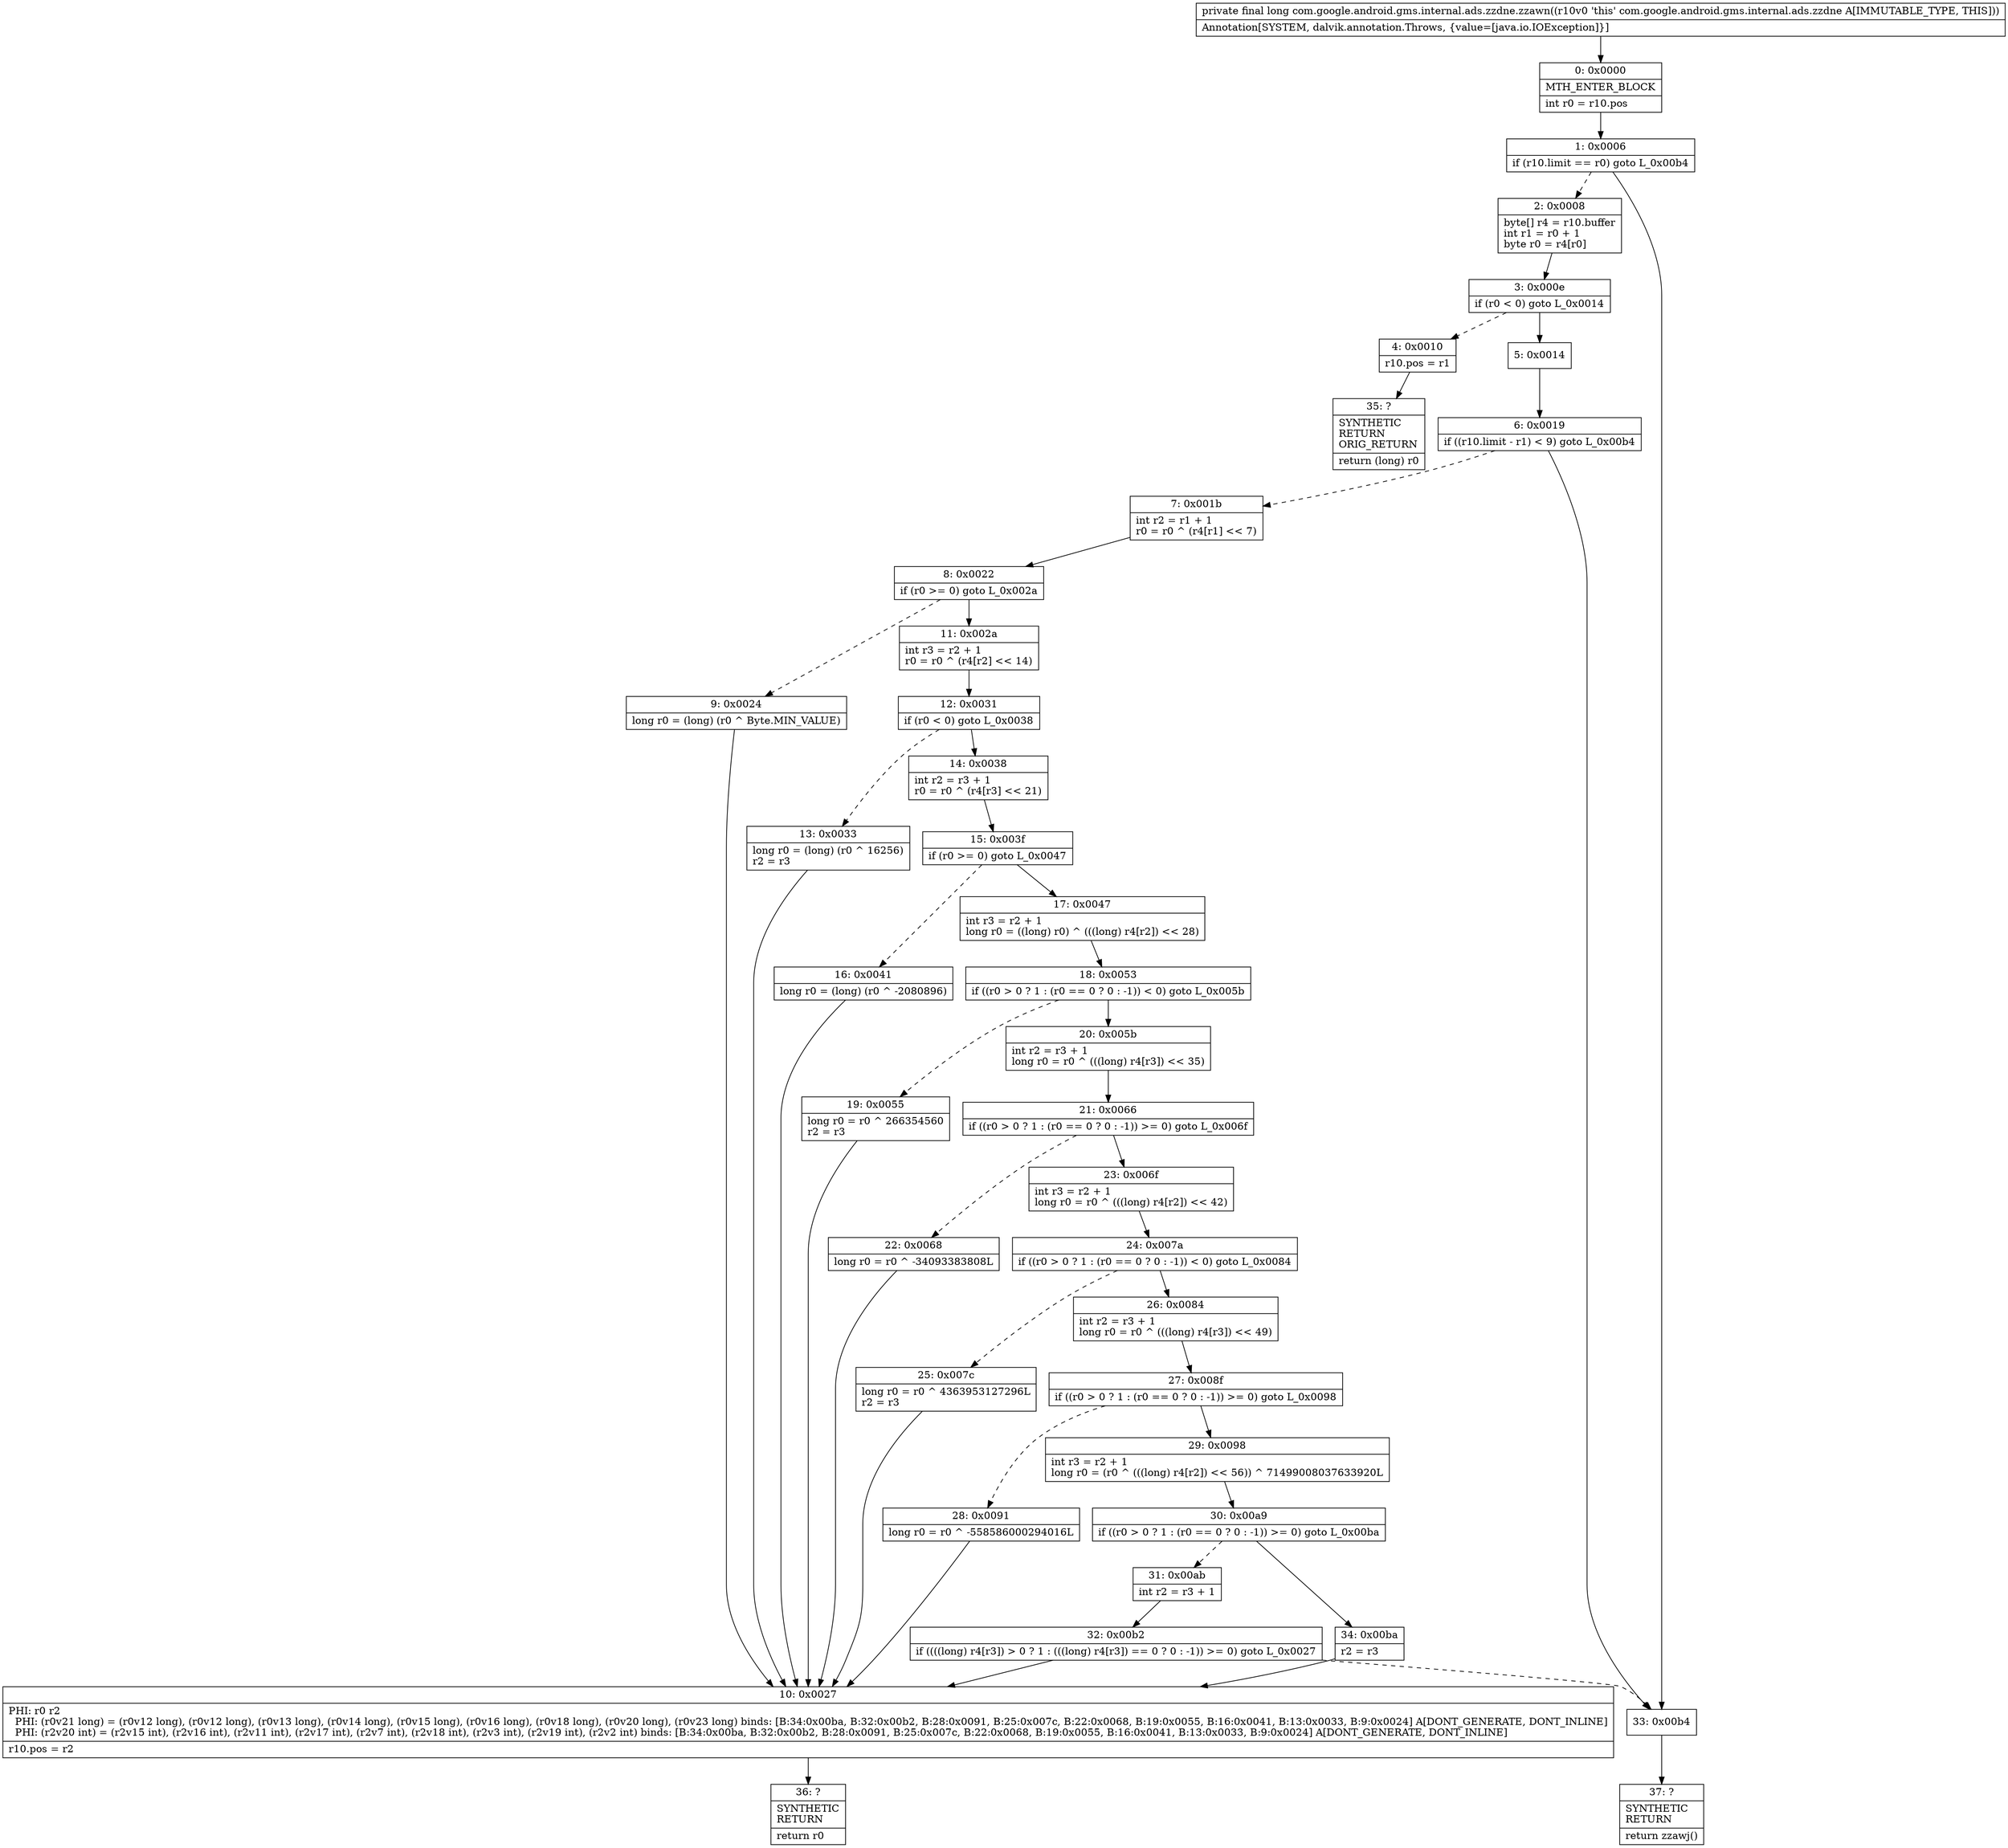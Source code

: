 digraph "CFG forcom.google.android.gms.internal.ads.zzdne.zzawn()J" {
Node_0 [shape=record,label="{0\:\ 0x0000|MTH_ENTER_BLOCK\l|int r0 = r10.pos\l}"];
Node_1 [shape=record,label="{1\:\ 0x0006|if (r10.limit == r0) goto L_0x00b4\l}"];
Node_2 [shape=record,label="{2\:\ 0x0008|byte[] r4 = r10.buffer\lint r1 = r0 + 1\lbyte r0 = r4[r0]\l}"];
Node_3 [shape=record,label="{3\:\ 0x000e|if (r0 \< 0) goto L_0x0014\l}"];
Node_4 [shape=record,label="{4\:\ 0x0010|r10.pos = r1\l}"];
Node_5 [shape=record,label="{5\:\ 0x0014}"];
Node_6 [shape=record,label="{6\:\ 0x0019|if ((r10.limit \- r1) \< 9) goto L_0x00b4\l}"];
Node_7 [shape=record,label="{7\:\ 0x001b|int r2 = r1 + 1\lr0 = r0 ^ (r4[r1] \<\< 7)\l}"];
Node_8 [shape=record,label="{8\:\ 0x0022|if (r0 \>= 0) goto L_0x002a\l}"];
Node_9 [shape=record,label="{9\:\ 0x0024|long r0 = (long) (r0 ^ Byte.MIN_VALUE)\l}"];
Node_10 [shape=record,label="{10\:\ 0x0027|PHI: r0 r2 \l  PHI: (r0v21 long) = (r0v12 long), (r0v12 long), (r0v13 long), (r0v14 long), (r0v15 long), (r0v16 long), (r0v18 long), (r0v20 long), (r0v23 long) binds: [B:34:0x00ba, B:32:0x00b2, B:28:0x0091, B:25:0x007c, B:22:0x0068, B:19:0x0055, B:16:0x0041, B:13:0x0033, B:9:0x0024] A[DONT_GENERATE, DONT_INLINE]\l  PHI: (r2v20 int) = (r2v15 int), (r2v16 int), (r2v11 int), (r2v17 int), (r2v7 int), (r2v18 int), (r2v3 int), (r2v19 int), (r2v2 int) binds: [B:34:0x00ba, B:32:0x00b2, B:28:0x0091, B:25:0x007c, B:22:0x0068, B:19:0x0055, B:16:0x0041, B:13:0x0033, B:9:0x0024] A[DONT_GENERATE, DONT_INLINE]\l|r10.pos = r2\l}"];
Node_11 [shape=record,label="{11\:\ 0x002a|int r3 = r2 + 1\lr0 = r0 ^ (r4[r2] \<\< 14)\l}"];
Node_12 [shape=record,label="{12\:\ 0x0031|if (r0 \< 0) goto L_0x0038\l}"];
Node_13 [shape=record,label="{13\:\ 0x0033|long r0 = (long) (r0 ^ 16256)\lr2 = r3\l}"];
Node_14 [shape=record,label="{14\:\ 0x0038|int r2 = r3 + 1\lr0 = r0 ^ (r4[r3] \<\< 21)\l}"];
Node_15 [shape=record,label="{15\:\ 0x003f|if (r0 \>= 0) goto L_0x0047\l}"];
Node_16 [shape=record,label="{16\:\ 0x0041|long r0 = (long) (r0 ^ \-2080896)\l}"];
Node_17 [shape=record,label="{17\:\ 0x0047|int r3 = r2 + 1\llong r0 = ((long) r0) ^ (((long) r4[r2]) \<\< 28)\l}"];
Node_18 [shape=record,label="{18\:\ 0x0053|if ((r0 \> 0 ? 1 : (r0 == 0 ? 0 : \-1)) \< 0) goto L_0x005b\l}"];
Node_19 [shape=record,label="{19\:\ 0x0055|long r0 = r0 ^ 266354560\lr2 = r3\l}"];
Node_20 [shape=record,label="{20\:\ 0x005b|int r2 = r3 + 1\llong r0 = r0 ^ (((long) r4[r3]) \<\< 35)\l}"];
Node_21 [shape=record,label="{21\:\ 0x0066|if ((r0 \> 0 ? 1 : (r0 == 0 ? 0 : \-1)) \>= 0) goto L_0x006f\l}"];
Node_22 [shape=record,label="{22\:\ 0x0068|long r0 = r0 ^ \-34093383808L\l}"];
Node_23 [shape=record,label="{23\:\ 0x006f|int r3 = r2 + 1\llong r0 = r0 ^ (((long) r4[r2]) \<\< 42)\l}"];
Node_24 [shape=record,label="{24\:\ 0x007a|if ((r0 \> 0 ? 1 : (r0 == 0 ? 0 : \-1)) \< 0) goto L_0x0084\l}"];
Node_25 [shape=record,label="{25\:\ 0x007c|long r0 = r0 ^ 4363953127296L\lr2 = r3\l}"];
Node_26 [shape=record,label="{26\:\ 0x0084|int r2 = r3 + 1\llong r0 = r0 ^ (((long) r4[r3]) \<\< 49)\l}"];
Node_27 [shape=record,label="{27\:\ 0x008f|if ((r0 \> 0 ? 1 : (r0 == 0 ? 0 : \-1)) \>= 0) goto L_0x0098\l}"];
Node_28 [shape=record,label="{28\:\ 0x0091|long r0 = r0 ^ \-558586000294016L\l}"];
Node_29 [shape=record,label="{29\:\ 0x0098|int r3 = r2 + 1\llong r0 = (r0 ^ (((long) r4[r2]) \<\< 56)) ^ 71499008037633920L\l}"];
Node_30 [shape=record,label="{30\:\ 0x00a9|if ((r0 \> 0 ? 1 : (r0 == 0 ? 0 : \-1)) \>= 0) goto L_0x00ba\l}"];
Node_31 [shape=record,label="{31\:\ 0x00ab|int r2 = r3 + 1\l}"];
Node_32 [shape=record,label="{32\:\ 0x00b2|if ((((long) r4[r3]) \> 0 ? 1 : (((long) r4[r3]) == 0 ? 0 : \-1)) \>= 0) goto L_0x0027\l}"];
Node_33 [shape=record,label="{33\:\ 0x00b4}"];
Node_34 [shape=record,label="{34\:\ 0x00ba|r2 = r3\l}"];
Node_35 [shape=record,label="{35\:\ ?|SYNTHETIC\lRETURN\lORIG_RETURN\l|return (long) r0\l}"];
Node_36 [shape=record,label="{36\:\ ?|SYNTHETIC\lRETURN\l|return r0\l}"];
Node_37 [shape=record,label="{37\:\ ?|SYNTHETIC\lRETURN\l|return zzawj()\l}"];
MethodNode[shape=record,label="{private final long com.google.android.gms.internal.ads.zzdne.zzawn((r10v0 'this' com.google.android.gms.internal.ads.zzdne A[IMMUTABLE_TYPE, THIS]))  | Annotation[SYSTEM, dalvik.annotation.Throws, \{value=[java.io.IOException]\}]\l}"];
MethodNode -> Node_0;
Node_0 -> Node_1;
Node_1 -> Node_2[style=dashed];
Node_1 -> Node_33;
Node_2 -> Node_3;
Node_3 -> Node_4[style=dashed];
Node_3 -> Node_5;
Node_4 -> Node_35;
Node_5 -> Node_6;
Node_6 -> Node_7[style=dashed];
Node_6 -> Node_33;
Node_7 -> Node_8;
Node_8 -> Node_9[style=dashed];
Node_8 -> Node_11;
Node_9 -> Node_10;
Node_10 -> Node_36;
Node_11 -> Node_12;
Node_12 -> Node_13[style=dashed];
Node_12 -> Node_14;
Node_13 -> Node_10;
Node_14 -> Node_15;
Node_15 -> Node_16[style=dashed];
Node_15 -> Node_17;
Node_16 -> Node_10;
Node_17 -> Node_18;
Node_18 -> Node_19[style=dashed];
Node_18 -> Node_20;
Node_19 -> Node_10;
Node_20 -> Node_21;
Node_21 -> Node_22[style=dashed];
Node_21 -> Node_23;
Node_22 -> Node_10;
Node_23 -> Node_24;
Node_24 -> Node_25[style=dashed];
Node_24 -> Node_26;
Node_25 -> Node_10;
Node_26 -> Node_27;
Node_27 -> Node_28[style=dashed];
Node_27 -> Node_29;
Node_28 -> Node_10;
Node_29 -> Node_30;
Node_30 -> Node_31[style=dashed];
Node_30 -> Node_34;
Node_31 -> Node_32;
Node_32 -> Node_10;
Node_32 -> Node_33[style=dashed];
Node_33 -> Node_37;
Node_34 -> Node_10;
}

